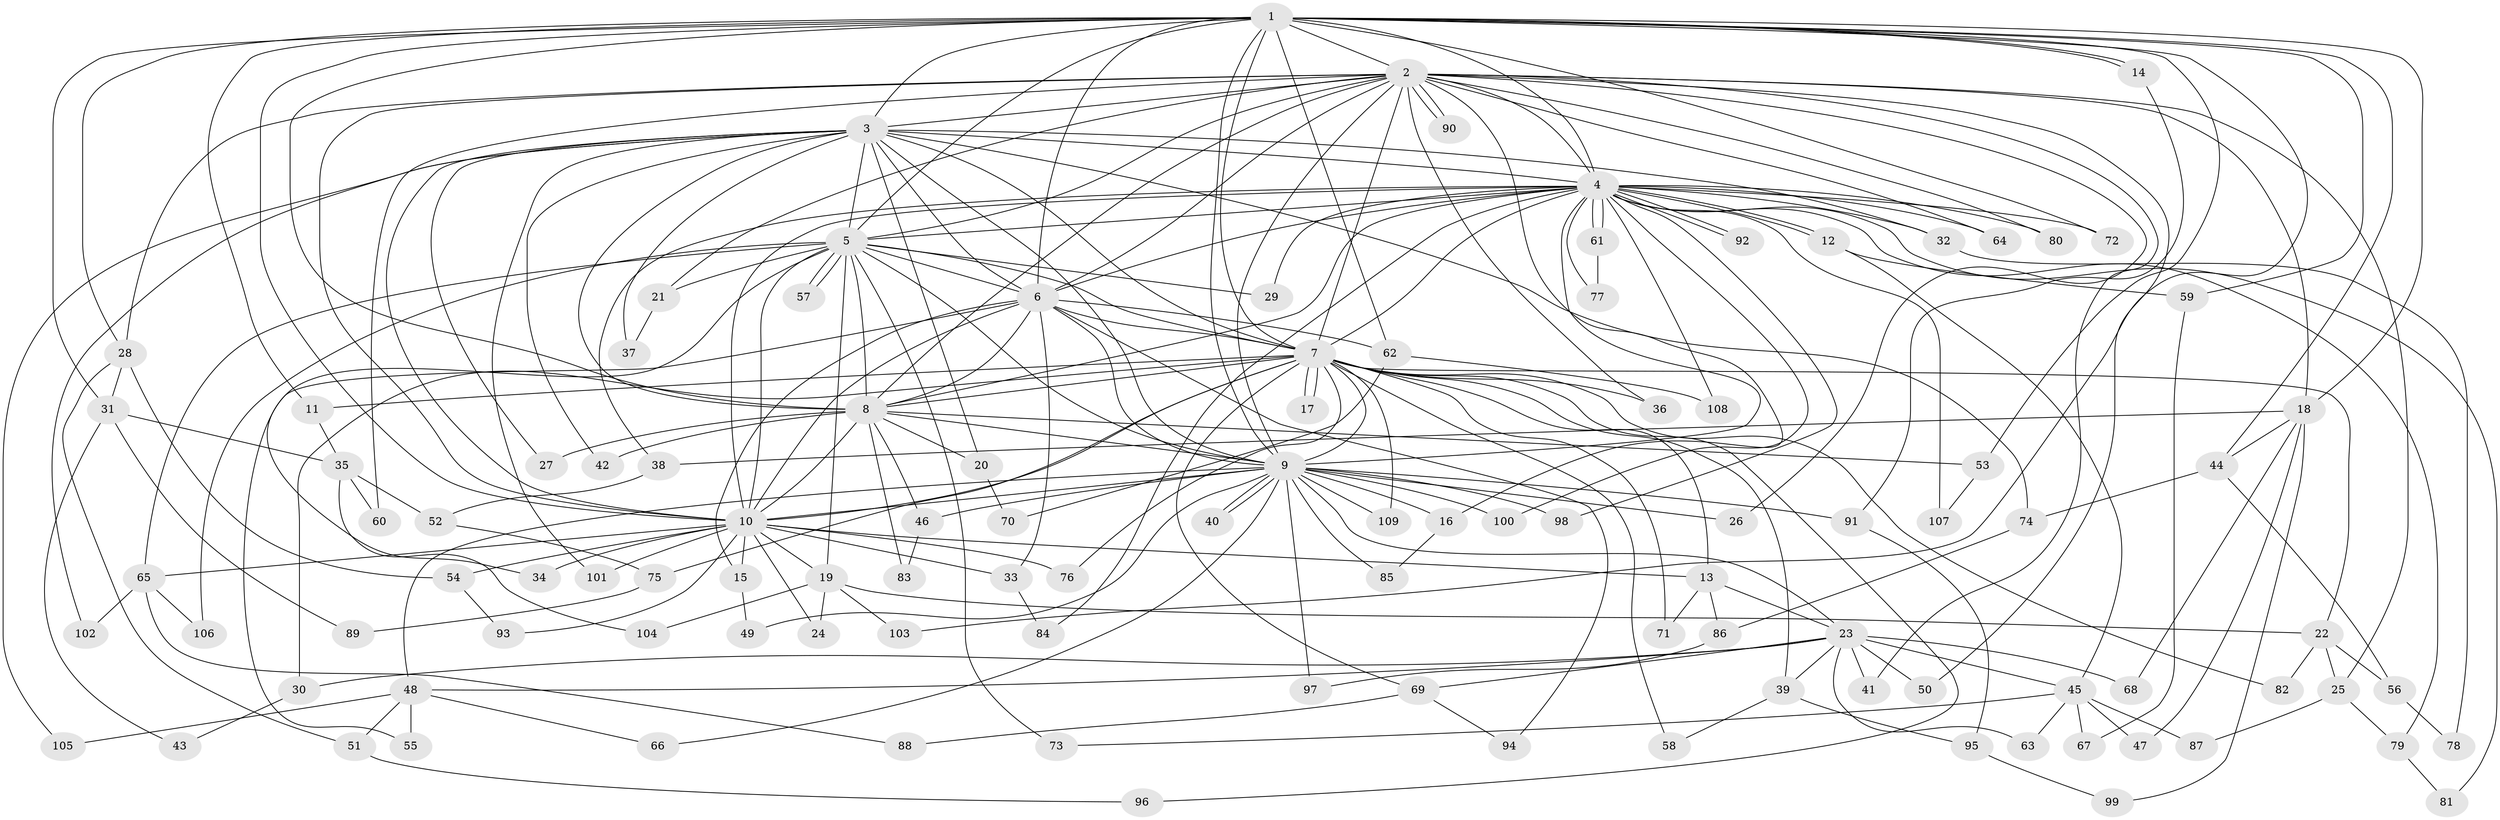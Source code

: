 // coarse degree distribution, {12: 0.03125, 21: 0.03125, 19: 0.03125, 13: 0.03125, 8: 0.03125, 3: 0.25, 4: 0.0625, 5: 0.03125, 2: 0.28125, 10: 0.03125, 1: 0.1875}
// Generated by graph-tools (version 1.1) at 2025/17/03/04/25 18:17:26]
// undirected, 109 vertices, 243 edges
graph export_dot {
graph [start="1"]
  node [color=gray90,style=filled];
  1;
  2;
  3;
  4;
  5;
  6;
  7;
  8;
  9;
  10;
  11;
  12;
  13;
  14;
  15;
  16;
  17;
  18;
  19;
  20;
  21;
  22;
  23;
  24;
  25;
  26;
  27;
  28;
  29;
  30;
  31;
  32;
  33;
  34;
  35;
  36;
  37;
  38;
  39;
  40;
  41;
  42;
  43;
  44;
  45;
  46;
  47;
  48;
  49;
  50;
  51;
  52;
  53;
  54;
  55;
  56;
  57;
  58;
  59;
  60;
  61;
  62;
  63;
  64;
  65;
  66;
  67;
  68;
  69;
  70;
  71;
  72;
  73;
  74;
  75;
  76;
  77;
  78;
  79;
  80;
  81;
  82;
  83;
  84;
  85;
  86;
  87;
  88;
  89;
  90;
  91;
  92;
  93;
  94;
  95;
  96;
  97;
  98;
  99;
  100;
  101;
  102;
  103;
  104;
  105;
  106;
  107;
  108;
  109;
  1 -- 2;
  1 -- 3;
  1 -- 4;
  1 -- 5;
  1 -- 6;
  1 -- 7;
  1 -- 8;
  1 -- 9;
  1 -- 10;
  1 -- 11;
  1 -- 14;
  1 -- 14;
  1 -- 18;
  1 -- 28;
  1 -- 31;
  1 -- 44;
  1 -- 53;
  1 -- 59;
  1 -- 62;
  1 -- 72;
  1 -- 103;
  2 -- 3;
  2 -- 4;
  2 -- 5;
  2 -- 6;
  2 -- 7;
  2 -- 8;
  2 -- 9;
  2 -- 10;
  2 -- 16;
  2 -- 18;
  2 -- 21;
  2 -- 25;
  2 -- 26;
  2 -- 28;
  2 -- 36;
  2 -- 41;
  2 -- 50;
  2 -- 60;
  2 -- 64;
  2 -- 80;
  2 -- 90;
  2 -- 90;
  3 -- 4;
  3 -- 5;
  3 -- 6;
  3 -- 7;
  3 -- 8;
  3 -- 9;
  3 -- 10;
  3 -- 20;
  3 -- 27;
  3 -- 32;
  3 -- 37;
  3 -- 42;
  3 -- 74;
  3 -- 101;
  3 -- 102;
  3 -- 105;
  4 -- 5;
  4 -- 6;
  4 -- 7;
  4 -- 8;
  4 -- 9;
  4 -- 10;
  4 -- 12;
  4 -- 12;
  4 -- 29;
  4 -- 32;
  4 -- 38;
  4 -- 61;
  4 -- 61;
  4 -- 64;
  4 -- 72;
  4 -- 77;
  4 -- 79;
  4 -- 80;
  4 -- 81;
  4 -- 84;
  4 -- 92;
  4 -- 92;
  4 -- 98;
  4 -- 100;
  4 -- 107;
  4 -- 108;
  5 -- 6;
  5 -- 7;
  5 -- 8;
  5 -- 9;
  5 -- 10;
  5 -- 19;
  5 -- 21;
  5 -- 29;
  5 -- 34;
  5 -- 57;
  5 -- 57;
  5 -- 65;
  5 -- 73;
  5 -- 106;
  6 -- 7;
  6 -- 8;
  6 -- 9;
  6 -- 10;
  6 -- 15;
  6 -- 33;
  6 -- 55;
  6 -- 62;
  6 -- 94;
  7 -- 8;
  7 -- 9;
  7 -- 10;
  7 -- 11;
  7 -- 13;
  7 -- 17;
  7 -- 17;
  7 -- 22;
  7 -- 30;
  7 -- 36;
  7 -- 39;
  7 -- 58;
  7 -- 69;
  7 -- 71;
  7 -- 75;
  7 -- 76;
  7 -- 82;
  7 -- 96;
  7 -- 109;
  8 -- 9;
  8 -- 10;
  8 -- 20;
  8 -- 27;
  8 -- 42;
  8 -- 46;
  8 -- 53;
  8 -- 83;
  9 -- 10;
  9 -- 16;
  9 -- 23;
  9 -- 26;
  9 -- 40;
  9 -- 40;
  9 -- 46;
  9 -- 48;
  9 -- 49;
  9 -- 66;
  9 -- 85;
  9 -- 91;
  9 -- 97;
  9 -- 98;
  9 -- 100;
  9 -- 109;
  10 -- 13;
  10 -- 15;
  10 -- 19;
  10 -- 24;
  10 -- 33;
  10 -- 34;
  10 -- 54;
  10 -- 65;
  10 -- 76;
  10 -- 93;
  10 -- 101;
  11 -- 35;
  12 -- 45;
  12 -- 59;
  13 -- 23;
  13 -- 71;
  13 -- 86;
  14 -- 91;
  15 -- 49;
  16 -- 85;
  18 -- 38;
  18 -- 44;
  18 -- 47;
  18 -- 68;
  18 -- 99;
  19 -- 22;
  19 -- 24;
  19 -- 103;
  19 -- 104;
  20 -- 70;
  21 -- 37;
  22 -- 25;
  22 -- 56;
  22 -- 82;
  23 -- 30;
  23 -- 39;
  23 -- 41;
  23 -- 45;
  23 -- 48;
  23 -- 50;
  23 -- 63;
  23 -- 68;
  23 -- 69;
  25 -- 79;
  25 -- 87;
  28 -- 31;
  28 -- 51;
  28 -- 54;
  30 -- 43;
  31 -- 35;
  31 -- 43;
  31 -- 89;
  32 -- 78;
  33 -- 84;
  35 -- 52;
  35 -- 60;
  35 -- 104;
  38 -- 52;
  39 -- 58;
  39 -- 95;
  44 -- 56;
  44 -- 74;
  45 -- 47;
  45 -- 63;
  45 -- 67;
  45 -- 73;
  45 -- 87;
  46 -- 83;
  48 -- 51;
  48 -- 55;
  48 -- 66;
  48 -- 105;
  51 -- 96;
  52 -- 75;
  53 -- 107;
  54 -- 93;
  56 -- 78;
  59 -- 67;
  61 -- 77;
  62 -- 70;
  62 -- 108;
  65 -- 88;
  65 -- 102;
  65 -- 106;
  69 -- 88;
  69 -- 94;
  74 -- 86;
  75 -- 89;
  79 -- 81;
  86 -- 97;
  91 -- 95;
  95 -- 99;
}
